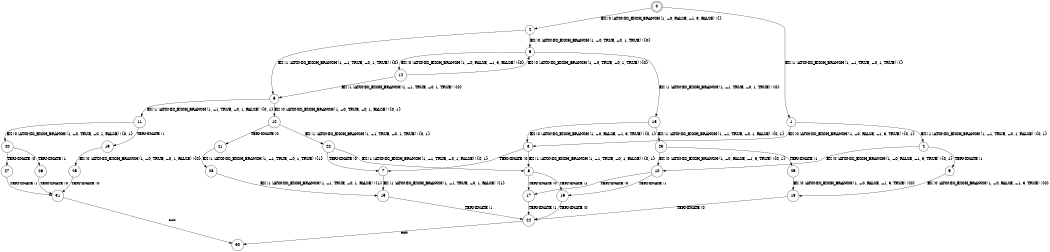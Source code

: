 digraph BCG {
size = "7, 10.5";
center = TRUE;
node [shape = circle];
0 [peripheries = 2];
0 -> 1 [label = "EX !1 !ATOMIC_EXCH_BRANCH (1, +1, TRUE, +0, 1, TRUE) !{}"];
0 -> 2 [label = "EX !0 !ATOMIC_EXCH_BRANCH (1, +0, FALSE, +1, 3, FALSE) !{}"];
1 -> 3 [label = "EX !0 !ATOMIC_EXCH_BRANCH (1, +0, FALSE, +1, 3, TRUE) !{0, 1}"];
1 -> 4 [label = "EX !1 !ATOMIC_EXCH_BRANCH (1, +1, TRUE, +0, 1, FALSE) !{0, 1}"];
2 -> 5 [label = "EX !1 !ATOMIC_EXCH_BRANCH (1, +1, TRUE, +0, 1, TRUE) !{0}"];
2 -> 6 [label = "EX !0 !ATOMIC_EXCH_BRANCH (1, +0, TRUE, +0, 1, TRUE) !{0}"];
3 -> 7 [label = "TERMINATE !0"];
3 -> 8 [label = "EX !1 !ATOMIC_EXCH_BRANCH (1, +1, TRUE, +0, 1, FALSE) !{0, 1}"];
4 -> 9 [label = "TERMINATE !1"];
4 -> 10 [label = "EX !0 !ATOMIC_EXCH_BRANCH (1, +0, FALSE, +1, 3, TRUE) !{0, 1}"];
5 -> 11 [label = "EX !1 !ATOMIC_EXCH_BRANCH (1, +1, TRUE, +0, 1, FALSE) !{0, 1}"];
5 -> 12 [label = "EX !0 !ATOMIC_EXCH_BRANCH (1, +0, TRUE, +0, 1, FALSE) !{0, 1}"];
6 -> 13 [label = "EX !1 !ATOMIC_EXCH_BRANCH (1, +1, TRUE, +0, 1, TRUE) !{0}"];
6 -> 14 [label = "EX !0 !ATOMIC_EXCH_BRANCH (1, +0, FALSE, +1, 3, FALSE) !{0}"];
7 -> 15 [label = "EX !1 !ATOMIC_EXCH_BRANCH (1, +1, TRUE, +0, 1, FALSE) !{1}"];
8 -> 16 [label = "TERMINATE !1"];
8 -> 17 [label = "TERMINATE !0"];
9 -> 18 [label = "EX !0 !ATOMIC_EXCH_BRANCH (1, +0, FALSE, +1, 3, TRUE) !{0}"];
10 -> 16 [label = "TERMINATE !1"];
10 -> 17 [label = "TERMINATE !0"];
11 -> 19 [label = "TERMINATE !1"];
11 -> 20 [label = "EX !0 !ATOMIC_EXCH_BRANCH (1, +0, TRUE, +0, 1, FALSE) !{0, 1}"];
12 -> 21 [label = "TERMINATE !0"];
12 -> 22 [label = "EX !1 !ATOMIC_EXCH_BRANCH (1, +1, TRUE, +0, 1, TRUE) !{0, 1}"];
13 -> 23 [label = "EX !1 !ATOMIC_EXCH_BRANCH (1, +1, TRUE, +0, 1, FALSE) !{0, 1}"];
13 -> 3 [label = "EX !0 !ATOMIC_EXCH_BRANCH (1, +0, FALSE, +1, 3, TRUE) !{0, 1}"];
14 -> 5 [label = "EX !1 !ATOMIC_EXCH_BRANCH (1, +1, TRUE, +0, 1, TRUE) !{0}"];
14 -> 6 [label = "EX !0 !ATOMIC_EXCH_BRANCH (1, +0, TRUE, +0, 1, TRUE) !{0}"];
15 -> 24 [label = "TERMINATE !1"];
16 -> 24 [label = "TERMINATE !0"];
17 -> 24 [label = "TERMINATE !1"];
18 -> 24 [label = "TERMINATE !0"];
19 -> 25 [label = "EX !0 !ATOMIC_EXCH_BRANCH (1, +0, TRUE, +0, 1, FALSE) !{0}"];
20 -> 26 [label = "TERMINATE !1"];
20 -> 27 [label = "TERMINATE !0"];
21 -> 28 [label = "EX !1 !ATOMIC_EXCH_BRANCH (1, +1, TRUE, +0, 1, TRUE) !{1}"];
22 -> 7 [label = "TERMINATE !0"];
22 -> 8 [label = "EX !1 !ATOMIC_EXCH_BRANCH (1, +1, TRUE, +0, 1, FALSE) !{0, 1}"];
23 -> 29 [label = "TERMINATE !1"];
23 -> 10 [label = "EX !0 !ATOMIC_EXCH_BRANCH (1, +0, FALSE, +1, 3, TRUE) !{0, 1}"];
24 -> 30 [label = "exit"];
25 -> 31 [label = "TERMINATE !0"];
26 -> 31 [label = "TERMINATE !0"];
27 -> 31 [label = "TERMINATE !1"];
28 -> 15 [label = "EX !1 !ATOMIC_EXCH_BRANCH (1, +1, TRUE, +0, 1, FALSE) !{1}"];
29 -> 18 [label = "EX !0 !ATOMIC_EXCH_BRANCH (1, +0, FALSE, +1, 3, TRUE) !{0}"];
31 -> 30 [label = "exit"];
}
